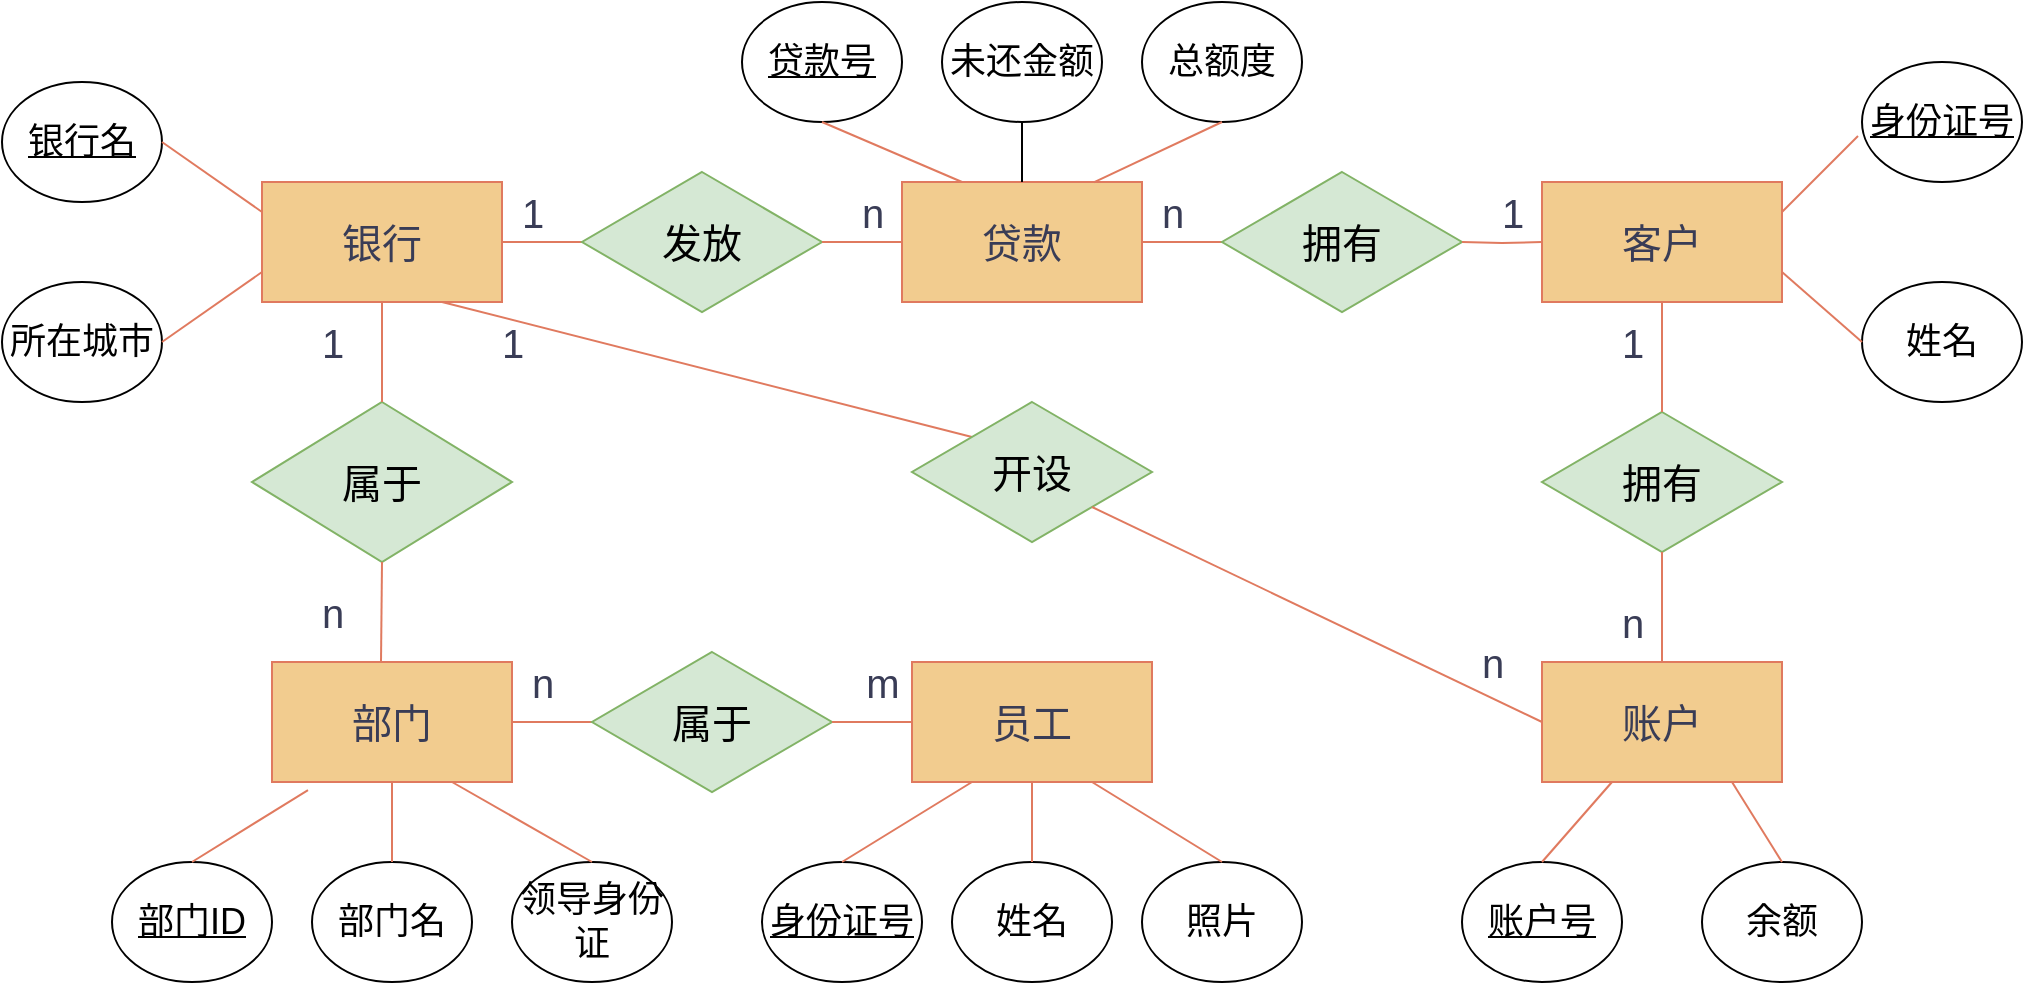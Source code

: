 <mxfile version="24.4.13" type="device">
  <diagram id="R2lEEEUBdFMjLlhIrx00" name="Page-1">
    <mxGraphModel dx="1122" dy="761" grid="1" gridSize="10" guides="1" tooltips="1" connect="1" arrows="1" fold="1" page="1" pageScale="1" pageWidth="850" pageHeight="1100" math="0" shadow="0" extFonts="Permanent Marker^https://fonts.googleapis.com/css?family=Permanent+Marker">
      <root>
        <mxCell id="0" />
        <mxCell id="1" parent="0" />
        <mxCell id="QCLpyXK3pPrRng1AcfDg-2" value="&lt;span style=&quot;font-size: 20px;&quot;&gt;属于&lt;/span&gt;" style="rhombus;whiteSpace=wrap;html=1;strokeColor=#82b366;fillColor=#d5e8d4;" parent="1" vertex="1">
          <mxGeometry x="195" y="620" width="130" height="80" as="geometry" />
        </mxCell>
        <mxCell id="QCLpyXK3pPrRng1AcfDg-65" style="rounded=0;orthogonalLoop=1;jettySize=auto;html=1;exitX=0.75;exitY=1;exitDx=0;exitDy=0;entryX=0;entryY=0;entryDx=0;entryDy=0;strokeColor=#E07A5F;fontColor=#393C56;fillColor=#F2CC8F;endArrow=none;endFill=0;" parent="1" source="QCLpyXK3pPrRng1AcfDg-4" target="QCLpyXK3pPrRng1AcfDg-60" edge="1">
          <mxGeometry relative="1" as="geometry" />
        </mxCell>
        <mxCell id="QCLpyXK3pPrRng1AcfDg-4" value="&lt;font style=&quot;font-size: 20px;&quot;&gt;银行&lt;/font&gt;" style="rounded=0;whiteSpace=wrap;html=1;strokeColor=#E07A5F;fontColor=#393C56;fillColor=#F2CC8F;" parent="1" vertex="1">
          <mxGeometry x="200" y="510" width="120" height="60" as="geometry" />
        </mxCell>
        <mxCell id="QCLpyXK3pPrRng1AcfDg-5" value="&lt;font style=&quot;font-size: 18px;&quot;&gt;&lt;u&gt;银行名&lt;/u&gt;&lt;/font&gt;" style="ellipse;whiteSpace=wrap;html=1;" parent="1" vertex="1">
          <mxGeometry x="70" y="460" width="80" height="60" as="geometry" />
        </mxCell>
        <mxCell id="QCLpyXK3pPrRng1AcfDg-6" value="&lt;font size=&quot;4&quot;&gt;所在城市&lt;/font&gt;" style="ellipse;whiteSpace=wrap;html=1;" parent="1" vertex="1">
          <mxGeometry x="70" y="560" width="80" height="60" as="geometry" />
        </mxCell>
        <mxCell id="QCLpyXK3pPrRng1AcfDg-8" value="" style="endArrow=none;html=1;rounded=0;strokeColor=#E07A5F;fontColor=#393C56;fillColor=#F2CC8F;entryX=1;entryY=0.5;entryDx=0;entryDy=0;exitX=0;exitY=0.25;exitDx=0;exitDy=0;" parent="1" source="QCLpyXK3pPrRng1AcfDg-4" target="QCLpyXK3pPrRng1AcfDg-5" edge="1">
          <mxGeometry width="50" height="50" relative="1" as="geometry">
            <mxPoint x="350" y="530" as="sourcePoint" />
            <mxPoint x="400" y="480" as="targetPoint" />
          </mxGeometry>
        </mxCell>
        <mxCell id="QCLpyXK3pPrRng1AcfDg-9" value="" style="endArrow=none;html=1;rounded=0;strokeColor=#E07A5F;fontColor=#393C56;fillColor=#F2CC8F;entryX=1;entryY=0.5;entryDx=0;entryDy=0;exitX=0;exitY=0.75;exitDx=0;exitDy=0;" parent="1" source="QCLpyXK3pPrRng1AcfDg-4" target="QCLpyXK3pPrRng1AcfDg-6" edge="1">
          <mxGeometry width="50" height="50" relative="1" as="geometry">
            <mxPoint x="210" y="520" as="sourcePoint" />
            <mxPoint x="160" y="470" as="targetPoint" />
          </mxGeometry>
        </mxCell>
        <mxCell id="QCLpyXK3pPrRng1AcfDg-11" value="" style="endArrow=none;html=1;rounded=0;strokeColor=#E07A5F;fontColor=#393C56;fillColor=#F2CC8F;entryX=1;entryY=0.5;entryDx=0;entryDy=0;" parent="1" target="QCLpyXK3pPrRng1AcfDg-4" edge="1">
          <mxGeometry width="50" height="50" relative="1" as="geometry">
            <mxPoint x="400" y="540" as="sourcePoint" />
            <mxPoint x="160" y="550" as="targetPoint" />
          </mxGeometry>
        </mxCell>
        <mxCell id="QCLpyXK3pPrRng1AcfDg-12" value="&lt;font style=&quot;font-size: 20px;&quot;&gt;贷款&lt;/font&gt;" style="rounded=0;whiteSpace=wrap;html=1;strokeColor=#E07A5F;fontColor=#393C56;fillColor=#F2CC8F;" parent="1" vertex="1">
          <mxGeometry x="520" y="510" width="120" height="60" as="geometry" />
        </mxCell>
        <mxCell id="QCLpyXK3pPrRng1AcfDg-14" value="" style="edgeStyle=orthogonalEdgeStyle;rounded=0;orthogonalLoop=1;jettySize=auto;html=1;strokeColor=#E07A5F;fontColor=#393C56;fillColor=#F2CC8F;endArrow=none;endFill=0;" parent="1" source="QCLpyXK3pPrRng1AcfDg-13" target="QCLpyXK3pPrRng1AcfDg-4" edge="1">
          <mxGeometry relative="1" as="geometry" />
        </mxCell>
        <mxCell id="QCLpyXK3pPrRng1AcfDg-13" value="&lt;font style=&quot;font-size: 20px;&quot;&gt;发放&lt;/font&gt;" style="rhombus;whiteSpace=wrap;html=1;strokeColor=#82b366;fillColor=#d5e8d4;" parent="1" vertex="1">
          <mxGeometry x="360" y="505" width="120" height="70" as="geometry" />
        </mxCell>
        <mxCell id="QCLpyXK3pPrRng1AcfDg-15" value="" style="edgeStyle=orthogonalEdgeStyle;rounded=0;orthogonalLoop=1;jettySize=auto;html=1;strokeColor=#E07A5F;fontColor=#393C56;fillColor=#F2CC8F;endArrow=none;endFill=0;entryX=1;entryY=0.5;entryDx=0;entryDy=0;exitX=0;exitY=0.5;exitDx=0;exitDy=0;" parent="1" source="QCLpyXK3pPrRng1AcfDg-12" target="QCLpyXK3pPrRng1AcfDg-13" edge="1">
          <mxGeometry relative="1" as="geometry">
            <mxPoint x="370" y="550" as="sourcePoint" />
            <mxPoint x="330" y="550" as="targetPoint" />
          </mxGeometry>
        </mxCell>
        <mxCell id="QCLpyXK3pPrRng1AcfDg-16" value="" style="endArrow=none;html=1;rounded=0;strokeColor=#E07A5F;fontColor=#393C56;fillColor=#F2CC8F;entryX=1;entryY=0.5;entryDx=0;entryDy=0;" parent="1" edge="1">
          <mxGeometry width="50" height="50" relative="1" as="geometry">
            <mxPoint x="720" y="540" as="sourcePoint" />
            <mxPoint x="640" y="540" as="targetPoint" />
          </mxGeometry>
        </mxCell>
        <mxCell id="QCLpyXK3pPrRng1AcfDg-17" value="" style="edgeStyle=orthogonalEdgeStyle;rounded=0;orthogonalLoop=1;jettySize=auto;html=1;strokeColor=#E07A5F;fontColor=#393C56;fillColor=#F2CC8F;endArrow=none;endFill=0;" parent="1" source="QCLpyXK3pPrRng1AcfDg-18" edge="1">
          <mxGeometry relative="1" as="geometry">
            <mxPoint x="640" y="540" as="targetPoint" />
          </mxGeometry>
        </mxCell>
        <mxCell id="QCLpyXK3pPrRng1AcfDg-18" value="&lt;span style=&quot;font-size: 20px;&quot;&gt;拥有&lt;/span&gt;" style="rhombus;whiteSpace=wrap;html=1;strokeColor=#82b366;fillColor=#d5e8d4;" parent="1" vertex="1">
          <mxGeometry x="680" y="505" width="120" height="70" as="geometry" />
        </mxCell>
        <mxCell id="QCLpyXK3pPrRng1AcfDg-19" value="" style="edgeStyle=orthogonalEdgeStyle;rounded=0;orthogonalLoop=1;jettySize=auto;html=1;strokeColor=#E07A5F;fontColor=#393C56;fillColor=#F2CC8F;endArrow=none;endFill=0;entryX=1;entryY=0.5;entryDx=0;entryDy=0;exitX=0;exitY=0.5;exitDx=0;exitDy=0;" parent="1" target="QCLpyXK3pPrRng1AcfDg-18" edge="1">
          <mxGeometry relative="1" as="geometry">
            <mxPoint x="840" y="540" as="sourcePoint" />
            <mxPoint x="650" y="550" as="targetPoint" />
          </mxGeometry>
        </mxCell>
        <mxCell id="QCLpyXK3pPrRng1AcfDg-24" value="&lt;span style=&quot;font-size: 20px;&quot;&gt;客户&lt;/span&gt;" style="rounded=0;whiteSpace=wrap;html=1;strokeColor=#E07A5F;fontColor=#393C56;fillColor=#F2CC8F;" parent="1" vertex="1">
          <mxGeometry x="840" y="510" width="120" height="60" as="geometry" />
        </mxCell>
        <mxCell id="QCLpyXK3pPrRng1AcfDg-26" value="&lt;font size=&quot;4&quot;&gt;&lt;u&gt;身份证号&lt;/u&gt;&lt;/font&gt;" style="ellipse;whiteSpace=wrap;html=1;" parent="1" vertex="1">
          <mxGeometry x="1000" y="450" width="80" height="60" as="geometry" />
        </mxCell>
        <mxCell id="QCLpyXK3pPrRng1AcfDg-28" value="&lt;font size=&quot;4&quot;&gt;姓名&lt;/font&gt;" style="ellipse;whiteSpace=wrap;html=1;" parent="1" vertex="1">
          <mxGeometry x="1000" y="560" width="80" height="60" as="geometry" />
        </mxCell>
        <mxCell id="QCLpyXK3pPrRng1AcfDg-30" value="" style="endArrow=none;html=1;rounded=0;strokeColor=#E07A5F;fontColor=#393C56;fillColor=#F2CC8F;exitX=1;exitY=0.25;exitDx=0;exitDy=0;entryX=-0.025;entryY=0.617;entryDx=0;entryDy=0;entryPerimeter=0;" parent="1" source="QCLpyXK3pPrRng1AcfDg-24" target="QCLpyXK3pPrRng1AcfDg-26" edge="1">
          <mxGeometry width="50" height="50" relative="1" as="geometry">
            <mxPoint x="970" y="530" as="sourcePoint" />
            <mxPoint x="1000" y="500" as="targetPoint" />
          </mxGeometry>
        </mxCell>
        <mxCell id="QCLpyXK3pPrRng1AcfDg-31" value="" style="endArrow=none;html=1;rounded=0;strokeColor=#E07A5F;fontColor=#393C56;fillColor=#F2CC8F;exitX=1;exitY=0.75;exitDx=0;exitDy=0;entryX=0;entryY=0.5;entryDx=0;entryDy=0;" parent="1" source="QCLpyXK3pPrRng1AcfDg-24" target="QCLpyXK3pPrRng1AcfDg-28" edge="1">
          <mxGeometry width="50" height="50" relative="1" as="geometry">
            <mxPoint x="970" y="535" as="sourcePoint" />
            <mxPoint x="1010" y="510" as="targetPoint" />
          </mxGeometry>
        </mxCell>
        <mxCell id="QCLpyXK3pPrRng1AcfDg-32" value="&lt;font size=&quot;4&quot;&gt;&lt;u&gt;贷款号&lt;/u&gt;&lt;/font&gt;" style="ellipse;whiteSpace=wrap;html=1;" parent="1" vertex="1">
          <mxGeometry x="440" y="420" width="80" height="60" as="geometry" />
        </mxCell>
        <mxCell id="QCLpyXK3pPrRng1AcfDg-34" value="&lt;font size=&quot;4&quot;&gt;总额度&lt;/font&gt;" style="ellipse;whiteSpace=wrap;html=1;" parent="1" vertex="1">
          <mxGeometry x="640" y="420" width="80" height="60" as="geometry" />
        </mxCell>
        <mxCell id="QCLpyXK3pPrRng1AcfDg-35" value="" style="endArrow=none;html=1;rounded=0;strokeColor=#E07A5F;fontColor=#393C56;fillColor=#F2CC8F;entryX=0.5;entryY=1;entryDx=0;entryDy=0;exitX=0.25;exitY=0;exitDx=0;exitDy=0;" parent="1" source="QCLpyXK3pPrRng1AcfDg-12" target="QCLpyXK3pPrRng1AcfDg-32" edge="1">
          <mxGeometry width="50" height="50" relative="1" as="geometry">
            <mxPoint x="635" y="510" as="sourcePoint" />
            <mxPoint x="665" y="580" as="targetPoint" />
          </mxGeometry>
        </mxCell>
        <mxCell id="QCLpyXK3pPrRng1AcfDg-37" value="" style="endArrow=none;html=1;rounded=0;strokeColor=#E07A5F;fontColor=#393C56;fillColor=#F2CC8F;entryX=0.5;entryY=1;entryDx=0;entryDy=0;exitX=0.799;exitY=0.003;exitDx=0;exitDy=0;exitPerimeter=0;" parent="1" source="QCLpyXK3pPrRng1AcfDg-12" target="QCLpyXK3pPrRng1AcfDg-34" edge="1">
          <mxGeometry width="50" height="50" relative="1" as="geometry">
            <mxPoint x="665" y="510" as="sourcePoint" />
            <mxPoint x="615" y="500" as="targetPoint" />
          </mxGeometry>
        </mxCell>
        <mxCell id="QCLpyXK3pPrRng1AcfDg-38" value="" style="endArrow=none;html=1;rounded=0;strokeColor=#E07A5F;fontColor=#393C56;fillColor=#F2CC8F;entryX=0.5;entryY=1;entryDx=0;entryDy=0;exitX=0.5;exitY=0;exitDx=0;exitDy=0;endFill=0;" parent="1" source="QCLpyXK3pPrRng1AcfDg-2" target="QCLpyXK3pPrRng1AcfDg-4" edge="1">
          <mxGeometry width="50" height="50" relative="1" as="geometry">
            <mxPoint x="583" y="522" as="sourcePoint" />
            <mxPoint x="590" y="490" as="targetPoint" />
          </mxGeometry>
        </mxCell>
        <mxCell id="QCLpyXK3pPrRng1AcfDg-39" value="" style="endArrow=none;html=1;rounded=0;strokeColor=#E07A5F;fontColor=#393C56;fillColor=#F2CC8F;entryX=0.5;entryY=1;entryDx=0;entryDy=0;exitX=0.5;exitY=0;exitDx=0;exitDy=0;" parent="1" target="QCLpyXK3pPrRng1AcfDg-2" edge="1">
          <mxGeometry width="50" height="50" relative="1" as="geometry">
            <mxPoint x="259.5" y="750" as="sourcePoint" />
            <mxPoint x="259.5" y="710" as="targetPoint" />
          </mxGeometry>
        </mxCell>
        <mxCell id="QCLpyXK3pPrRng1AcfDg-40" value="&lt;span style=&quot;font-size: 20px;&quot;&gt;部门&lt;/span&gt;" style="rounded=0;whiteSpace=wrap;html=1;strokeColor=#E07A5F;fontColor=#393C56;fillColor=#F2CC8F;" parent="1" vertex="1">
          <mxGeometry x="205" y="750" width="120" height="60" as="geometry" />
        </mxCell>
        <mxCell id="QCLpyXK3pPrRng1AcfDg-42" value="&lt;font style=&quot;font-size: 18px;&quot;&gt;部门名&lt;/font&gt;" style="ellipse;whiteSpace=wrap;html=1;" parent="1" vertex="1">
          <mxGeometry x="225" y="850" width="80" height="60" as="geometry" />
        </mxCell>
        <mxCell id="QCLpyXK3pPrRng1AcfDg-43" value="" style="endArrow=none;html=1;rounded=0;strokeColor=#E07A5F;fontColor=#393C56;fillColor=#F2CC8F;exitX=0.5;exitY=1;exitDx=0;exitDy=0;entryX=0.5;entryY=0;entryDx=0;entryDy=0;" parent="1" source="QCLpyXK3pPrRng1AcfDg-40" target="QCLpyXK3pPrRng1AcfDg-42" edge="1">
          <mxGeometry width="50" height="50" relative="1" as="geometry">
            <mxPoint x="250" y="800" as="sourcePoint" />
            <mxPoint x="200" y="850" as="targetPoint" />
          </mxGeometry>
        </mxCell>
        <mxCell id="QCLpyXK3pPrRng1AcfDg-44" value="&lt;font size=&quot;4&quot;&gt;领导身份证&lt;/font&gt;" style="ellipse;whiteSpace=wrap;html=1;" parent="1" vertex="1">
          <mxGeometry x="325" y="850" width="80" height="60" as="geometry" />
        </mxCell>
        <mxCell id="QCLpyXK3pPrRng1AcfDg-45" value="" style="endArrow=none;html=1;rounded=0;strokeColor=#E07A5F;fontColor=#393C56;fillColor=#F2CC8F;entryX=0.5;entryY=0;entryDx=0;entryDy=0;exitX=0.75;exitY=1;exitDx=0;exitDy=0;" parent="1" source="QCLpyXK3pPrRng1AcfDg-40" target="QCLpyXK3pPrRng1AcfDg-44" edge="1">
          <mxGeometry width="50" height="50" relative="1" as="geometry">
            <mxPoint x="340" y="810" as="sourcePoint" />
            <mxPoint x="320" y="850" as="targetPoint" />
          </mxGeometry>
        </mxCell>
        <mxCell id="QCLpyXK3pPrRng1AcfDg-46" value="" style="endArrow=none;html=1;rounded=0;strokeColor=#E07A5F;fontColor=#393C56;fillColor=#F2CC8F;entryX=1;entryY=0.5;entryDx=0;entryDy=0;" parent="1" edge="1">
          <mxGeometry width="50" height="50" relative="1" as="geometry">
            <mxPoint x="405" y="780" as="sourcePoint" />
            <mxPoint x="325" y="780" as="targetPoint" />
          </mxGeometry>
        </mxCell>
        <mxCell id="QCLpyXK3pPrRng1AcfDg-47" value="&lt;span style=&quot;font-size: 20px;&quot;&gt;员工&lt;/span&gt;" style="rounded=0;whiteSpace=wrap;html=1;strokeColor=#E07A5F;fontColor=#393C56;fillColor=#F2CC8F;" parent="1" vertex="1">
          <mxGeometry x="525" y="750" width="120" height="60" as="geometry" />
        </mxCell>
        <mxCell id="QCLpyXK3pPrRng1AcfDg-48" value="" style="edgeStyle=orthogonalEdgeStyle;rounded=0;orthogonalLoop=1;jettySize=auto;html=1;strokeColor=#E07A5F;fontColor=#393C56;fillColor=#F2CC8F;endArrow=none;endFill=0;" parent="1" source="QCLpyXK3pPrRng1AcfDg-49" edge="1">
          <mxGeometry relative="1" as="geometry">
            <mxPoint x="325" y="780" as="targetPoint" />
          </mxGeometry>
        </mxCell>
        <mxCell id="QCLpyXK3pPrRng1AcfDg-49" value="&lt;span style=&quot;font-size: 20px;&quot;&gt;属于&lt;/span&gt;" style="rhombus;whiteSpace=wrap;html=1;strokeColor=#82b366;fillColor=#d5e8d4;" parent="1" vertex="1">
          <mxGeometry x="365" y="745" width="120" height="70" as="geometry" />
        </mxCell>
        <mxCell id="QCLpyXK3pPrRng1AcfDg-50" value="" style="edgeStyle=orthogonalEdgeStyle;rounded=0;orthogonalLoop=1;jettySize=auto;html=1;strokeColor=#E07A5F;fontColor=#393C56;fillColor=#F2CC8F;endArrow=none;endFill=0;entryX=1;entryY=0.5;entryDx=0;entryDy=0;exitX=0;exitY=0.5;exitDx=0;exitDy=0;" parent="1" source="QCLpyXK3pPrRng1AcfDg-47" target="QCLpyXK3pPrRng1AcfDg-49" edge="1">
          <mxGeometry relative="1" as="geometry">
            <mxPoint x="375" y="790" as="sourcePoint" />
            <mxPoint x="335" y="790" as="targetPoint" />
          </mxGeometry>
        </mxCell>
        <mxCell id="QCLpyXK3pPrRng1AcfDg-51" value="&lt;font size=&quot;4&quot;&gt;&lt;u&gt;身份证号&lt;/u&gt;&lt;/font&gt;" style="ellipse;whiteSpace=wrap;html=1;" parent="1" vertex="1">
          <mxGeometry x="450" y="850" width="80" height="60" as="geometry" />
        </mxCell>
        <mxCell id="QCLpyXK3pPrRng1AcfDg-52" value="&lt;font size=&quot;4&quot;&gt;姓名&lt;/font&gt;" style="ellipse;whiteSpace=wrap;html=1;" parent="1" vertex="1">
          <mxGeometry x="545" y="850" width="80" height="60" as="geometry" />
        </mxCell>
        <mxCell id="QCLpyXK3pPrRng1AcfDg-53" value="" style="endArrow=none;html=1;rounded=0;strokeColor=#E07A5F;fontColor=#393C56;fillColor=#F2CC8F;entryX=0.5;entryY=0;entryDx=0;entryDy=0;" parent="1" target="QCLpyXK3pPrRng1AcfDg-51" edge="1">
          <mxGeometry width="50" height="50" relative="1" as="geometry">
            <mxPoint x="555" y="810" as="sourcePoint" />
            <mxPoint x="520" y="850" as="targetPoint" />
          </mxGeometry>
        </mxCell>
        <mxCell id="QCLpyXK3pPrRng1AcfDg-54" value="" style="endArrow=none;html=1;rounded=0;strokeColor=#E07A5F;fontColor=#393C56;fillColor=#F2CC8F;exitX=0.5;exitY=1;exitDx=0;exitDy=0;entryX=0.5;entryY=0;entryDx=0;entryDy=0;" parent="1" source="QCLpyXK3pPrRng1AcfDg-47" target="QCLpyXK3pPrRng1AcfDg-52" edge="1">
          <mxGeometry width="50" height="50" relative="1" as="geometry">
            <mxPoint x="615" y="810" as="sourcePoint" />
            <mxPoint x="650" y="830" as="targetPoint" />
          </mxGeometry>
        </mxCell>
        <mxCell id="QCLpyXK3pPrRng1AcfDg-55" value="&lt;span style=&quot;font-size: 20px;&quot;&gt;账户&lt;/span&gt;" style="rounded=0;whiteSpace=wrap;html=1;strokeColor=#E07A5F;fontColor=#393C56;fillColor=#F2CC8F;" parent="1" vertex="1">
          <mxGeometry x="840" y="750" width="120" height="60" as="geometry" />
        </mxCell>
        <mxCell id="QCLpyXK3pPrRng1AcfDg-60" value="&lt;span style=&quot;font-size: 20px;&quot;&gt;开设&lt;/span&gt;" style="rhombus;whiteSpace=wrap;html=1;strokeColor=#82b366;fillColor=#d5e8d4;" parent="1" vertex="1">
          <mxGeometry x="525" y="620" width="120" height="70" as="geometry" />
        </mxCell>
        <mxCell id="QCLpyXK3pPrRng1AcfDg-61" value="&lt;span style=&quot;font-size: 20px;&quot;&gt;拥有&lt;/span&gt;" style="rhombus;whiteSpace=wrap;html=1;strokeColor=#82b366;fillColor=#d5e8d4;" parent="1" vertex="1">
          <mxGeometry x="840" y="625" width="120" height="70" as="geometry" />
        </mxCell>
        <mxCell id="QCLpyXK3pPrRng1AcfDg-67" style="rounded=0;orthogonalLoop=1;jettySize=auto;html=1;strokeColor=#E07A5F;fontColor=#393C56;fillColor=#F2CC8F;endArrow=none;endFill=0;exitX=1;exitY=1;exitDx=0;exitDy=0;entryX=0;entryY=0.5;entryDx=0;entryDy=0;" parent="1" source="QCLpyXK3pPrRng1AcfDg-60" target="QCLpyXK3pPrRng1AcfDg-55" edge="1">
          <mxGeometry relative="1" as="geometry">
            <mxPoint x="500" y="620" as="sourcePoint" />
            <mxPoint x="490" y="665" as="targetPoint" />
          </mxGeometry>
        </mxCell>
        <mxCell id="QCLpyXK3pPrRng1AcfDg-68" value="" style="endArrow=none;html=1;rounded=0;strokeColor=#E07A5F;fontColor=#393C56;fillColor=#F2CC8F;entryX=0.5;entryY=1;entryDx=0;entryDy=0;exitX=0.5;exitY=0;exitDx=0;exitDy=0;" parent="1" source="QCLpyXK3pPrRng1AcfDg-61" target="QCLpyXK3pPrRng1AcfDg-24" edge="1">
          <mxGeometry width="50" height="50" relative="1" as="geometry">
            <mxPoint x="800" y="625" as="sourcePoint" />
            <mxPoint x="850" y="575" as="targetPoint" />
          </mxGeometry>
        </mxCell>
        <mxCell id="QCLpyXK3pPrRng1AcfDg-69" value="" style="endArrow=none;html=1;rounded=0;strokeColor=#E07A5F;fontColor=#393C56;fillColor=#F2CC8F;exitX=0.5;exitY=1;exitDx=0;exitDy=0;entryX=0.5;entryY=0;entryDx=0;entryDy=0;" parent="1" source="QCLpyXK3pPrRng1AcfDg-61" target="QCLpyXK3pPrRng1AcfDg-55" edge="1">
          <mxGeometry width="50" height="50" relative="1" as="geometry">
            <mxPoint x="530" y="750" as="sourcePoint" />
            <mxPoint x="680" y="670" as="targetPoint" />
          </mxGeometry>
        </mxCell>
        <mxCell id="QCLpyXK3pPrRng1AcfDg-71" value="&lt;font size=&quot;4&quot;&gt;&lt;u&gt;账户号&lt;/u&gt;&lt;/font&gt;" style="ellipse;whiteSpace=wrap;html=1;" parent="1" vertex="1">
          <mxGeometry x="800" y="850" width="80" height="60" as="geometry" />
        </mxCell>
        <mxCell id="QCLpyXK3pPrRng1AcfDg-72" value="&lt;font size=&quot;4&quot;&gt;余额&lt;/font&gt;" style="ellipse;whiteSpace=wrap;html=1;" parent="1" vertex="1">
          <mxGeometry x="920" y="850" width="80" height="60" as="geometry" />
        </mxCell>
        <mxCell id="QCLpyXK3pPrRng1AcfDg-73" value="" style="endArrow=none;html=1;rounded=0;strokeColor=#E07A5F;fontColor=#393C56;fillColor=#F2CC8F;entryX=1;entryY=0.5;entryDx=0;entryDy=0;exitX=0.25;exitY=1;exitDx=0;exitDy=0;" parent="1" edge="1">
          <mxGeometry width="50" height="50" relative="1" as="geometry">
            <mxPoint x="875" y="810" as="sourcePoint" />
            <mxPoint x="840" y="850" as="targetPoint" />
          </mxGeometry>
        </mxCell>
        <mxCell id="QCLpyXK3pPrRng1AcfDg-74" value="" style="endArrow=none;html=1;rounded=0;strokeColor=#E07A5F;fontColor=#393C56;fillColor=#F2CC8F;exitX=0.75;exitY=1;exitDx=0;exitDy=0;entryX=0.5;entryY=0;entryDx=0;entryDy=0;" parent="1" target="QCLpyXK3pPrRng1AcfDg-72" edge="1">
          <mxGeometry width="50" height="50" relative="1" as="geometry">
            <mxPoint x="935" y="810" as="sourcePoint" />
            <mxPoint x="970" y="830" as="targetPoint" />
          </mxGeometry>
        </mxCell>
        <mxCell id="QCLpyXK3pPrRng1AcfDg-75" value="&lt;font style=&quot;font-size: 20px;&quot;&gt;1&lt;/font&gt;" style="text;html=1;align=center;verticalAlign=middle;resizable=0;points=[];autosize=1;strokeColor=none;fillColor=none;fontColor=#393C56;" parent="1" vertex="1">
          <mxGeometry x="320" y="505" width="30" height="40" as="geometry" />
        </mxCell>
        <mxCell id="QCLpyXK3pPrRng1AcfDg-76" value="&lt;span style=&quot;font-size: 20px;&quot;&gt;n&lt;/span&gt;" style="text;html=1;align=center;verticalAlign=middle;resizable=0;points=[];autosize=1;strokeColor=none;fillColor=none;fontColor=#393C56;" parent="1" vertex="1">
          <mxGeometry x="490" y="505" width="30" height="40" as="geometry" />
        </mxCell>
        <mxCell id="QCLpyXK3pPrRng1AcfDg-77" value="&lt;font style=&quot;font-size: 20px;&quot;&gt;1&lt;/font&gt;" style="text;html=1;align=center;verticalAlign=middle;resizable=0;points=[];autosize=1;strokeColor=none;fillColor=none;fontColor=#393C56;" parent="1" vertex="1">
          <mxGeometry x="220" y="570" width="30" height="40" as="geometry" />
        </mxCell>
        <mxCell id="QCLpyXK3pPrRng1AcfDg-78" value="&lt;font style=&quot;font-size: 20px;&quot;&gt;n&lt;/font&gt;" style="text;html=1;align=center;verticalAlign=middle;resizable=0;points=[];autosize=1;strokeColor=none;fillColor=none;fontColor=#393C56;" parent="1" vertex="1">
          <mxGeometry x="220" y="705" width="30" height="40" as="geometry" />
        </mxCell>
        <mxCell id="QCLpyXK3pPrRng1AcfDg-79" value="&lt;font style=&quot;font-size: 20px;&quot;&gt;n&lt;/font&gt;" style="text;html=1;align=center;verticalAlign=middle;resizable=0;points=[];autosize=1;strokeColor=none;fillColor=none;fontColor=#393C56;" parent="1" vertex="1">
          <mxGeometry x="640" y="505" width="30" height="40" as="geometry" />
        </mxCell>
        <mxCell id="QCLpyXK3pPrRng1AcfDg-80" value="&lt;span style=&quot;font-size: 20px;&quot;&gt;1&lt;/span&gt;" style="text;html=1;align=center;verticalAlign=middle;resizable=0;points=[];autosize=1;strokeColor=none;fillColor=none;fontColor=#393C56;" parent="1" vertex="1">
          <mxGeometry x="810" y="505" width="30" height="40" as="geometry" />
        </mxCell>
        <mxCell id="QCLpyXK3pPrRng1AcfDg-81" value="&lt;font style=&quot;font-size: 20px;&quot;&gt;1&lt;/font&gt;" style="text;html=1;align=center;verticalAlign=middle;resizable=0;points=[];autosize=1;strokeColor=none;fillColor=none;fontColor=#393C56;" parent="1" vertex="1">
          <mxGeometry x="870" y="570" width="30" height="40" as="geometry" />
        </mxCell>
        <mxCell id="QCLpyXK3pPrRng1AcfDg-82" value="&lt;font style=&quot;font-size: 20px;&quot;&gt;n&lt;/font&gt;" style="text;html=1;align=center;verticalAlign=middle;resizable=0;points=[];autosize=1;strokeColor=none;fillColor=none;fontColor=#393C56;" parent="1" vertex="1">
          <mxGeometry x="870" y="710" width="30" height="40" as="geometry" />
        </mxCell>
        <mxCell id="QCLpyXK3pPrRng1AcfDg-83" value="&lt;font style=&quot;font-size: 20px;&quot;&gt;n&lt;/font&gt;" style="text;html=1;align=center;verticalAlign=middle;resizable=0;points=[];autosize=1;strokeColor=none;fillColor=none;fontColor=#393C56;" parent="1" vertex="1">
          <mxGeometry x="800" y="730" width="30" height="40" as="geometry" />
        </mxCell>
        <mxCell id="QCLpyXK3pPrRng1AcfDg-84" value="&lt;font style=&quot;font-size: 20px;&quot;&gt;1&lt;/font&gt;" style="text;html=1;align=center;verticalAlign=middle;resizable=0;points=[];autosize=1;strokeColor=none;fillColor=none;fontColor=#393C56;" parent="1" vertex="1">
          <mxGeometry x="310" y="570" width="30" height="40" as="geometry" />
        </mxCell>
        <mxCell id="QCLpyXK3pPrRng1AcfDg-86" value="&lt;font style=&quot;font-size: 20px;&quot;&gt;n&lt;/font&gt;" style="text;html=1;align=center;verticalAlign=middle;resizable=0;points=[];autosize=1;strokeColor=none;fillColor=none;fontColor=#393C56;" parent="1" vertex="1">
          <mxGeometry x="325" y="740" width="30" height="40" as="geometry" />
        </mxCell>
        <mxCell id="QCLpyXK3pPrRng1AcfDg-87" value="&lt;font style=&quot;font-size: 20px;&quot;&gt;m&lt;/font&gt;" style="text;html=1;align=center;verticalAlign=middle;resizable=0;points=[];autosize=1;strokeColor=none;fillColor=none;fontColor=#393C56;" parent="1" vertex="1">
          <mxGeometry x="490" y="740" width="40" height="40" as="geometry" />
        </mxCell>
        <mxCell id="QCLpyXK3pPrRng1AcfDg-88" value="&lt;font size=&quot;4&quot;&gt;照片&lt;/font&gt;" style="ellipse;whiteSpace=wrap;html=1;" parent="1" vertex="1">
          <mxGeometry x="640" y="850" width="80" height="60" as="geometry" />
        </mxCell>
        <mxCell id="QCLpyXK3pPrRng1AcfDg-89" value="" style="endArrow=none;html=1;rounded=0;strokeColor=#E07A5F;fontColor=#393C56;fillColor=#F2CC8F;exitX=0.75;exitY=1;exitDx=0;exitDy=0;entryX=0.5;entryY=0;entryDx=0;entryDy=0;" parent="1" source="QCLpyXK3pPrRng1AcfDg-47" target="QCLpyXK3pPrRng1AcfDg-88" edge="1">
          <mxGeometry width="50" height="50" relative="1" as="geometry">
            <mxPoint x="680" y="810" as="sourcePoint" />
            <mxPoint x="745" y="830" as="targetPoint" />
          </mxGeometry>
        </mxCell>
        <mxCell id="QCLpyXK3pPrRng1AcfDg-96" value="&lt;font size=&quot;4&quot;&gt;未还金额&lt;/font&gt;" style="ellipse;whiteSpace=wrap;html=1;" parent="1" vertex="1">
          <mxGeometry x="540" y="420" width="80" height="60" as="geometry" />
        </mxCell>
        <mxCell id="P1RTW4KA-M_3_id4j7lo-2" value="" style="endArrow=none;html=1;rounded=0;entryX=0.5;entryY=1;entryDx=0;entryDy=0;exitX=0.5;exitY=0;exitDx=0;exitDy=0;" parent="1" source="QCLpyXK3pPrRng1AcfDg-12" target="QCLpyXK3pPrRng1AcfDg-96" edge="1">
          <mxGeometry width="50" height="50" relative="1" as="geometry">
            <mxPoint x="490" y="500" as="sourcePoint" />
            <mxPoint x="540" y="450" as="targetPoint" />
          </mxGeometry>
        </mxCell>
        <mxCell id="d0Ky-hZJMnJxQJls0TnV-1" value="&lt;font size=&quot;4&quot;&gt;&lt;u&gt;部门ID&lt;/u&gt;&lt;/font&gt;" style="ellipse;whiteSpace=wrap;html=1;" parent="1" vertex="1">
          <mxGeometry x="125" y="850" width="80" height="60" as="geometry" />
        </mxCell>
        <mxCell id="d0Ky-hZJMnJxQJls0TnV-2" value="" style="endArrow=none;html=1;rounded=0;strokeColor=#E07A5F;fontColor=#393C56;fillColor=#F2CC8F;entryX=0.5;entryY=0;entryDx=0;entryDy=0;exitX=0.15;exitY=1.067;exitDx=0;exitDy=0;exitPerimeter=0;" parent="1" source="QCLpyXK3pPrRng1AcfDg-40" target="d0Ky-hZJMnJxQJls0TnV-1" edge="1">
          <mxGeometry width="50" height="50" relative="1" as="geometry">
            <mxPoint x="100" y="810" as="sourcePoint" />
            <mxPoint x="125" y="850" as="targetPoint" />
          </mxGeometry>
        </mxCell>
      </root>
    </mxGraphModel>
  </diagram>
</mxfile>

